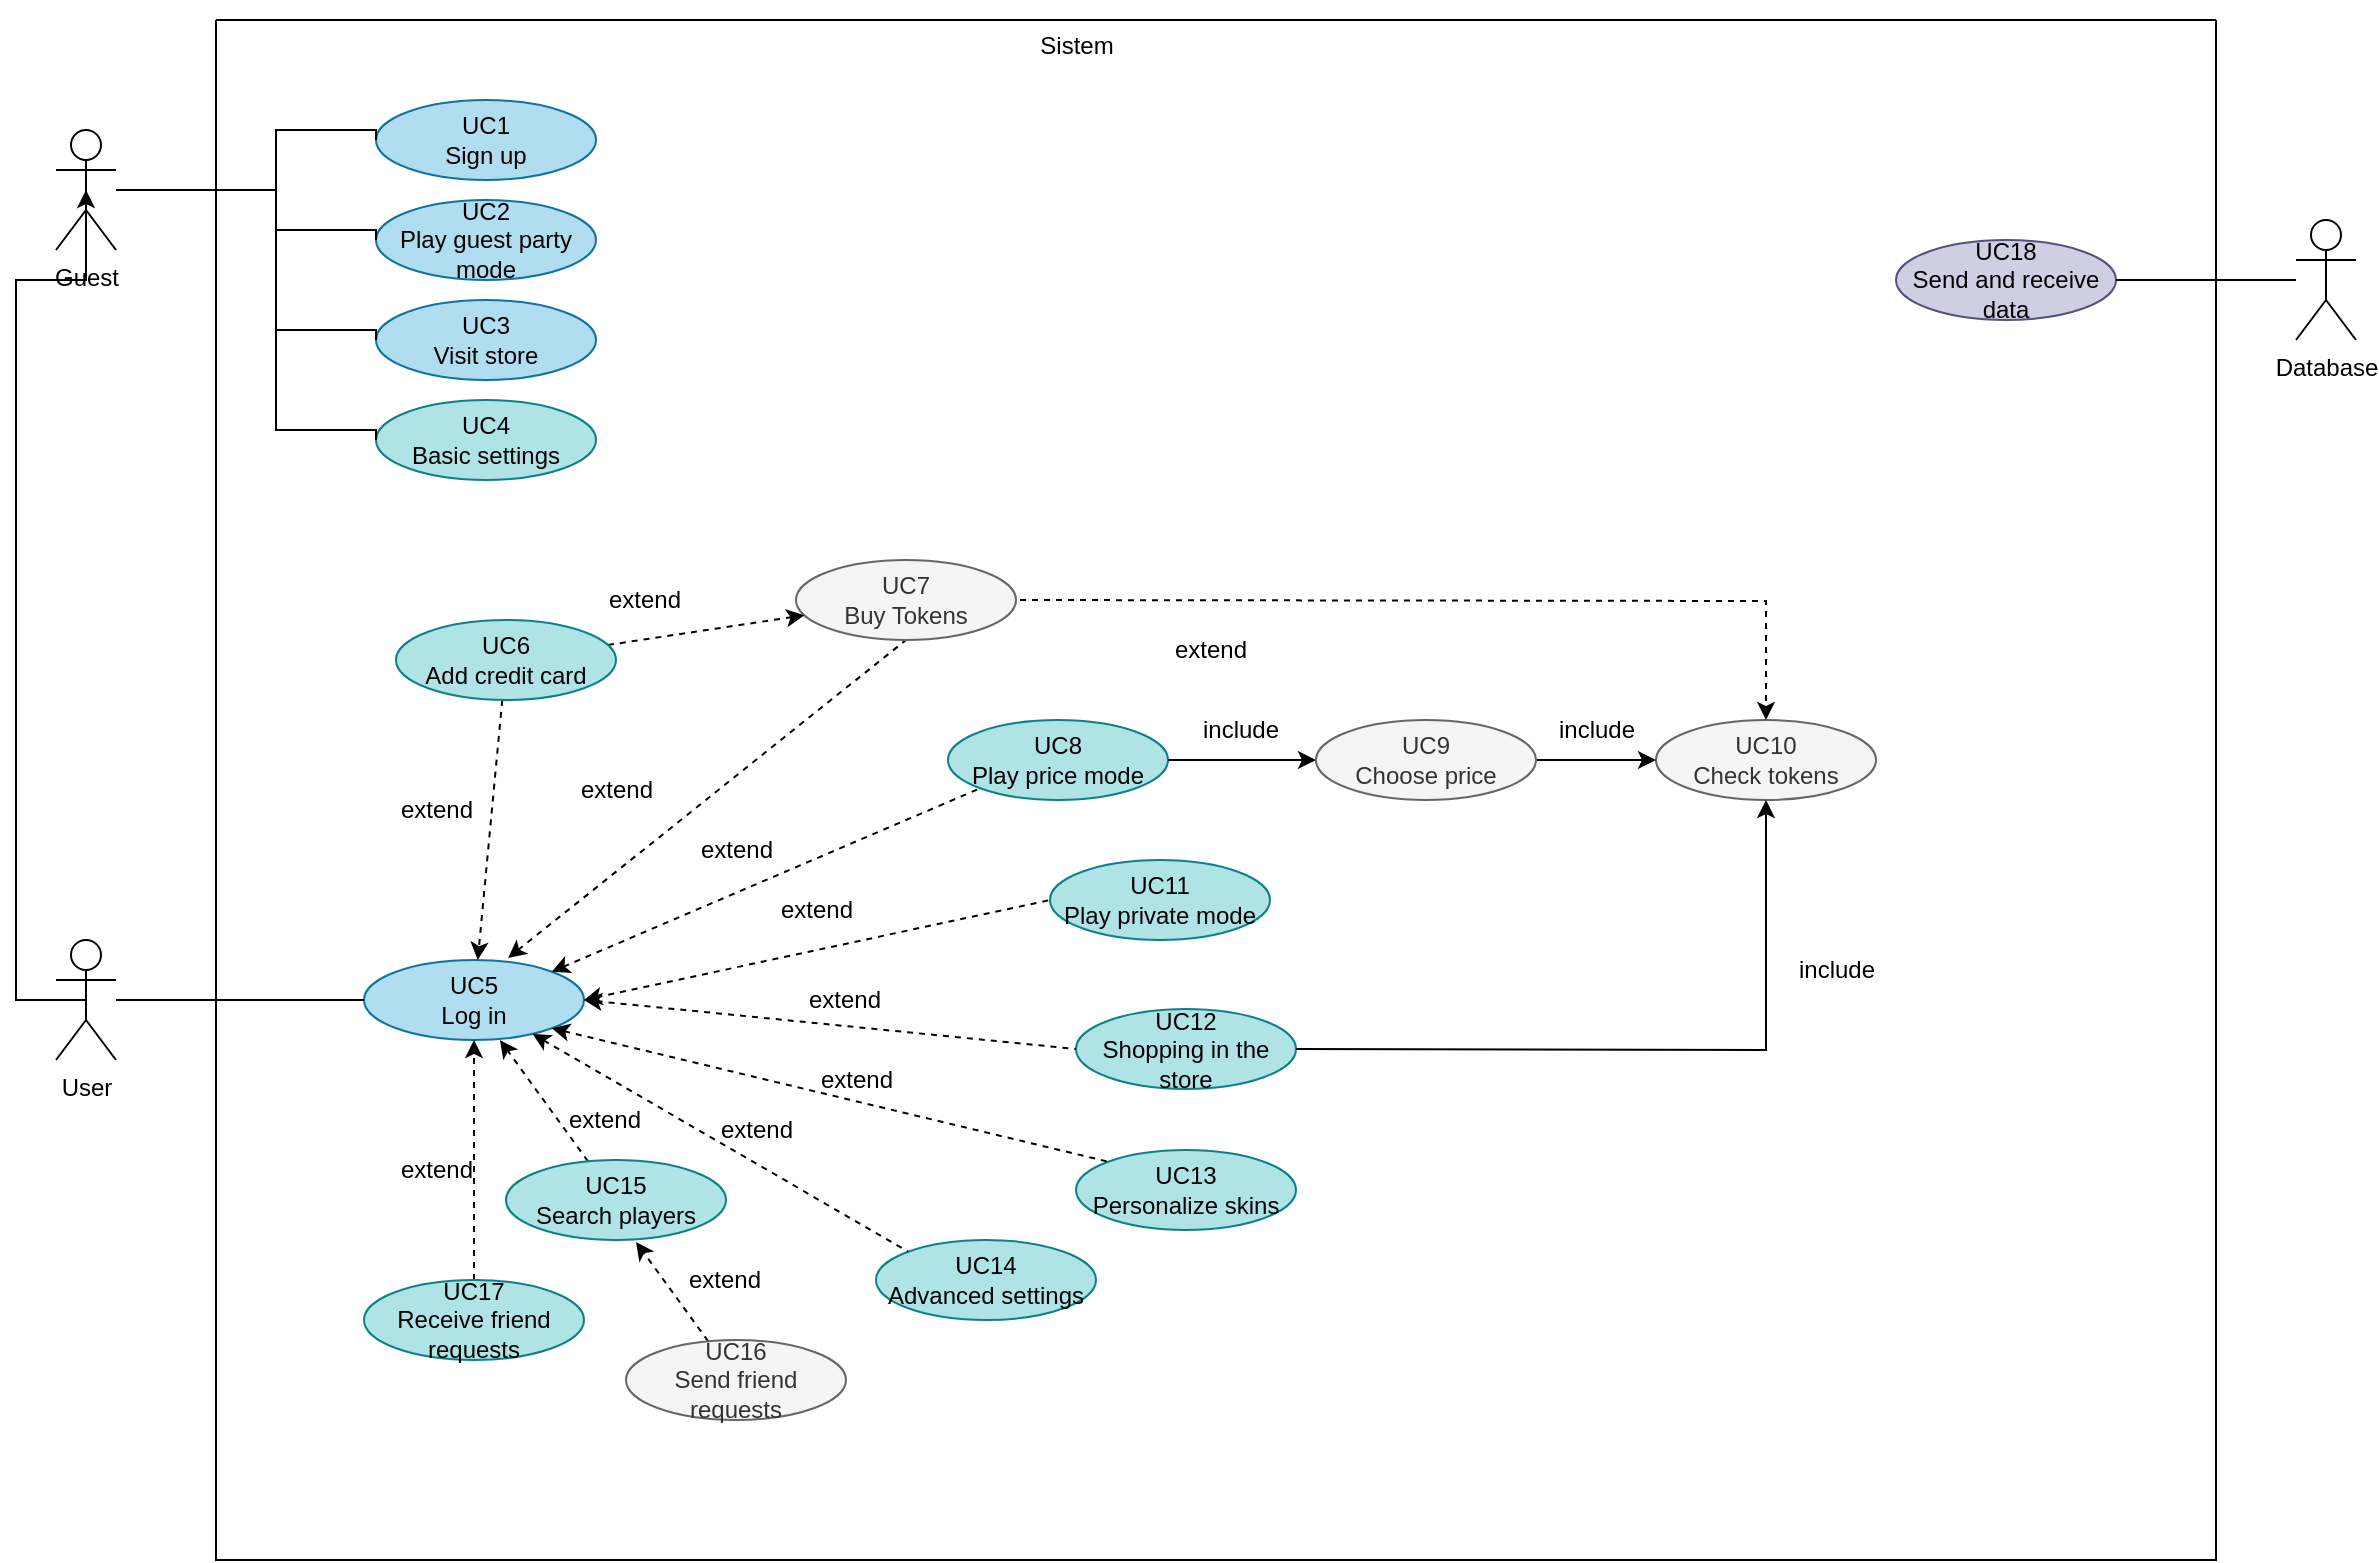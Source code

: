 <mxfile version="20.8.23" type="device"><diagram name="Página-1" id="CXJXlOiOrODaM3HMHi4I"><mxGraphModel dx="2247" dy="998" grid="1" gridSize="10" guides="1" tooltips="1" connect="1" arrows="1" fold="1" page="1" pageScale="1" pageWidth="827" pageHeight="1169" background="none" math="0" shadow="0"><root><mxCell id="0"/><mxCell id="1" parent="0"/><mxCell id="282KxaGEVmYwGQcS04Fb-1" value="" style="swimlane;startSize=0;rounded=0;labelBackgroundColor=none;" parent="1" vertex="1"><mxGeometry x="130" y="70" width="1000" height="770" as="geometry"/></mxCell><mxCell id="282KxaGEVmYwGQcS04Fb-3" value="UC5&lt;br&gt;Log in" style="ellipse;whiteSpace=wrap;html=1;rounded=0;labelBackgroundColor=none;fillColor=#b1ddf0;strokeColor=#10739e;" parent="282KxaGEVmYwGQcS04Fb-1" vertex="1"><mxGeometry x="74" y="470" width="110" height="40" as="geometry"/></mxCell><mxCell id="282KxaGEVmYwGQcS04Fb-14" value="UC18&lt;br&gt;Send and receive data" style="ellipse;whiteSpace=wrap;html=1;rounded=0;labelBackgroundColor=none;fillColor=#d0cee2;strokeColor=#56517e;" parent="282KxaGEVmYwGQcS04Fb-1" vertex="1"><mxGeometry x="840" y="110" width="110" height="40" as="geometry"/></mxCell><mxCell id="V3-tlpa_SD0hHTbS8woX-7" value="UC1&lt;br&gt;Sign up" style="ellipse;whiteSpace=wrap;html=1;rounded=0;labelBackgroundColor=none;fillColor=#b1ddf0;strokeColor=#10739e;" parent="282KxaGEVmYwGQcS04Fb-1" vertex="1"><mxGeometry x="80" y="40" width="110" height="40" as="geometry"/></mxCell><mxCell id="-MapfWKm76I0NRb1GSsC-2" value="UC8&lt;br&gt;Play price mode" style="ellipse;whiteSpace=wrap;html=1;rounded=0;labelBackgroundColor=none;fillColor=#b0e3e6;strokeColor=#0e8088;" parent="282KxaGEVmYwGQcS04Fb-1" vertex="1"><mxGeometry x="366" y="350" width="110" height="40" as="geometry"/></mxCell><mxCell id="-MapfWKm76I0NRb1GSsC-8" value="UC2&lt;br&gt;Play guest party mode" style="ellipse;whiteSpace=wrap;html=1;rounded=0;labelBackgroundColor=none;fillColor=#b1ddf0;strokeColor=#10739e;" parent="282KxaGEVmYwGQcS04Fb-1" vertex="1"><mxGeometry x="80" y="90" width="110" height="40" as="geometry"/></mxCell><mxCell id="-MapfWKm76I0NRb1GSsC-17" value="extend" style="text;html=1;align=center;verticalAlign=middle;resizable=0;points=[];autosize=1;strokeColor=none;fillColor=none;rounded=0;labelBackgroundColor=none;" parent="282KxaGEVmYwGQcS04Fb-1" vertex="1"><mxGeometry x="270.0" y="430" width="60" height="30" as="geometry"/></mxCell><mxCell id="-MapfWKm76I0NRb1GSsC-20" value="" style="endArrow=none;html=1;rounded=0;entryX=0;entryY=0.5;entryDx=0;entryDy=0;exitX=1;exitY=0.5;exitDx=0;exitDy=0;endFill=0;startArrow=classic;startFill=1;dashed=1;labelBackgroundColor=none;fontColor=default;" parent="282KxaGEVmYwGQcS04Fb-1" source="282KxaGEVmYwGQcS04Fb-3" target="-MapfWKm76I0NRb1GSsC-19" edge="1"><mxGeometry width="50" height="50" relative="1" as="geometry"><mxPoint x="364" y="436" as="sourcePoint"/><mxPoint x="442" y="380" as="targetPoint"/></mxGeometry></mxCell><mxCell id="-MapfWKm76I0NRb1GSsC-22" value="UC3&lt;br&gt;Visit store" style="ellipse;whiteSpace=wrap;html=1;rounded=0;labelBackgroundColor=none;fillColor=#b1ddf0;strokeColor=#10739e;" parent="282KxaGEVmYwGQcS04Fb-1" vertex="1"><mxGeometry x="80" y="140" width="110" height="40" as="geometry"/></mxCell><mxCell id="-MapfWKm76I0NRb1GSsC-24" value="UC4&lt;br&gt;&lt;div&gt;Basic settings&lt;/div&gt;" style="ellipse;whiteSpace=wrap;html=1;rounded=0;labelBackgroundColor=none;fillColor=#b0e3e6;strokeColor=#0e8088;" parent="282KxaGEVmYwGQcS04Fb-1" vertex="1"><mxGeometry x="80" y="190" width="110" height="40" as="geometry"/></mxCell><mxCell id="-MapfWKm76I0NRb1GSsC-29" value="extend" style="text;html=1;align=center;verticalAlign=middle;resizable=0;points=[];autosize=1;strokeColor=none;fillColor=none;rounded=0;labelBackgroundColor=none;" parent="282KxaGEVmYwGQcS04Fb-1" vertex="1"><mxGeometry x="240.0" y="540" width="60" height="30" as="geometry"/></mxCell><mxCell id="-MapfWKm76I0NRb1GSsC-59" value="UC12&lt;br&gt;Shopping in the store" style="ellipse;whiteSpace=wrap;html=1;rounded=0;labelBackgroundColor=none;fillColor=#b0e3e6;strokeColor=#0e8088;" parent="282KxaGEVmYwGQcS04Fb-1" vertex="1"><mxGeometry x="430" y="494.5" width="110" height="40" as="geometry"/></mxCell><mxCell id="-MapfWKm76I0NRb1GSsC-19" value="UC11&lt;br&gt;Play private mode" style="ellipse;whiteSpace=wrap;html=1;rounded=0;labelBackgroundColor=none;fillColor=#b0e3e6;strokeColor=#0e8088;" parent="282KxaGEVmYwGQcS04Fb-1" vertex="1"><mxGeometry x="417" y="420" width="110" height="40" as="geometry"/></mxCell><mxCell id="-MapfWKm76I0NRb1GSsC-68" value="" style="endArrow=none;dashed=1;html=1;rounded=0;exitX=1;exitY=0.5;exitDx=0;exitDy=0;entryX=0;entryY=0.5;entryDx=0;entryDy=0;startArrow=classic;startFill=1;labelBackgroundColor=none;fontColor=default;" parent="282KxaGEVmYwGQcS04Fb-1" source="282KxaGEVmYwGQcS04Fb-3" target="-MapfWKm76I0NRb1GSsC-59" edge="1"><mxGeometry width="50" height="50" relative="1" as="geometry"><mxPoint x="178" y="474" as="sourcePoint"/><mxPoint x="290" y="510" as="targetPoint"/></mxGeometry></mxCell><mxCell id="-MapfWKm76I0NRb1GSsC-70" value="extend" style="text;html=1;align=center;verticalAlign=middle;resizable=0;points=[];autosize=1;strokeColor=none;fillColor=none;rounded=0;labelBackgroundColor=none;" parent="282KxaGEVmYwGQcS04Fb-1" vertex="1"><mxGeometry x="284.0" y="475" width="60" height="30" as="geometry"/></mxCell><mxCell id="-MapfWKm76I0NRb1GSsC-72" value="" style="endArrow=none;html=1;rounded=0;entryX=0.5;entryY=1;entryDx=0;entryDy=0;exitX=0.655;exitY=-0.025;exitDx=0;exitDy=0;endFill=0;startArrow=classic;startFill=1;dashed=1;labelBackgroundColor=none;fontColor=default;exitPerimeter=0;" parent="282KxaGEVmYwGQcS04Fb-1" source="282KxaGEVmYwGQcS04Fb-3" target="twNPBn67qFv9ujp4u98W-33" edge="1"><mxGeometry width="50" height="50" relative="1" as="geometry"><mxPoint x="335" y="200" as="sourcePoint"/><mxPoint x="129" y="385" as="targetPoint"/></mxGeometry></mxCell><mxCell id="-MapfWKm76I0NRb1GSsC-73" value="" style="endArrow=none;html=1;rounded=0;entryX=0;entryY=1;entryDx=0;entryDy=0;endFill=0;startArrow=classic;startFill=1;dashed=1;exitX=1;exitY=0;exitDx=0;exitDy=0;labelBackgroundColor=none;fontColor=default;" parent="282KxaGEVmYwGQcS04Fb-1" source="282KxaGEVmYwGQcS04Fb-3" target="-MapfWKm76I0NRb1GSsC-2" edge="1"><mxGeometry width="50" height="50" relative="1" as="geometry"><mxPoint x="180" y="490" as="sourcePoint"/><mxPoint x="496" y="230" as="targetPoint"/></mxGeometry></mxCell><mxCell id="2" value="UC13&lt;br&gt;Personalize skins" style="ellipse;whiteSpace=wrap;html=1;rounded=0;labelBackgroundColor=none;fillColor=#b0e3e6;strokeColor=#0e8088;" parent="282KxaGEVmYwGQcS04Fb-1" vertex="1"><mxGeometry x="430" y="565" width="110" height="40" as="geometry"/></mxCell><mxCell id="4" value="" style="endArrow=none;dashed=1;html=1;rounded=0;exitX=1;exitY=1;exitDx=0;exitDy=0;entryX=0;entryY=0;entryDx=0;entryDy=0;startArrow=classic;startFill=1;labelBackgroundColor=none;fontColor=default;" parent="282KxaGEVmYwGQcS04Fb-1" source="282KxaGEVmYwGQcS04Fb-3" target="2" edge="1"><mxGeometry width="50" height="50" relative="1" as="geometry"><mxPoint x="194" y="500" as="sourcePoint"/><mxPoint x="345" y="550" as="targetPoint"/></mxGeometry></mxCell><mxCell id="5" value="extend" style="text;html=1;align=center;verticalAlign=middle;resizable=0;points=[];autosize=1;strokeColor=none;fillColor=none;rounded=0;labelBackgroundColor=none;" parent="282KxaGEVmYwGQcS04Fb-1" vertex="1"><mxGeometry x="290.0" y="515" width="60" height="30" as="geometry"/></mxCell><mxCell id="6" value="&lt;font face=&quot;Helvetica&quot;&gt;&lt;span style=&quot;font-size: 12px;&quot;&gt;Sistem&lt;/span&gt;&lt;/font&gt;" style="text;html=1;align=center;verticalAlign=middle;resizable=0;points=[];autosize=1;strokeColor=none;fillColor=none;fontSize=20;fontFamily=Architects Daughter;hachureGap=4;fontSource=https%3A%2F%2Ffonts.googleapis.com%2Fcss%3Ffamily%3DArchitects%2BDaughter;rounded=0;labelBackgroundColor=none;" parent="282KxaGEVmYwGQcS04Fb-1" vertex="1"><mxGeometry x="400" y="-10" width="60" height="40" as="geometry"/></mxCell><mxCell id="8" value="UC10&lt;br&gt;Check tokens" style="ellipse;whiteSpace=wrap;html=1;rounded=0;labelBackgroundColor=none;fillColor=#f5f5f5;fontColor=#333333;strokeColor=#666666;" parent="282KxaGEVmYwGQcS04Fb-1" vertex="1"><mxGeometry x="720" y="350" width="110" height="40" as="geometry"/></mxCell><mxCell id="9" value="extend" style="text;html=1;align=center;verticalAlign=middle;resizable=0;points=[];autosize=1;strokeColor=none;fillColor=none;rounded=0;labelBackgroundColor=none;" parent="282KxaGEVmYwGQcS04Fb-1" vertex="1"><mxGeometry x="230.0" y="400" width="60" height="30" as="geometry"/></mxCell><mxCell id="10" value="extend" style="text;html=1;align=center;verticalAlign=middle;resizable=0;points=[];autosize=1;strokeColor=none;fillColor=none;rounded=0;labelBackgroundColor=none;" parent="282KxaGEVmYwGQcS04Fb-1" vertex="1"><mxGeometry x="80.0" y="380" width="60" height="30" as="geometry"/></mxCell><mxCell id="11" value="" style="endArrow=classic;html=1;hachureGap=4;fontFamily=Architects Daughter;fontSource=https%3A%2F%2Ffonts.googleapis.com%2Fcss%3Ffamily%3DArchitects%2BDaughter;fontSize=16;exitX=1;exitY=0.5;exitDx=0;exitDy=0;rounded=0;labelBackgroundColor=none;fontColor=default;" parent="282KxaGEVmYwGQcS04Fb-1" source="-MapfWKm76I0NRb1GSsC-2" edge="1"><mxGeometry width="50" height="50" relative="1" as="geometry"><mxPoint x="332" y="360" as="sourcePoint"/><mxPoint x="550" y="370" as="targetPoint"/></mxGeometry></mxCell><mxCell id="14" value="include" style="text;html=1;align=center;verticalAlign=middle;resizable=0;points=[];autosize=1;strokeColor=none;fillColor=none;rounded=0;labelBackgroundColor=none;" parent="282KxaGEVmYwGQcS04Fb-1" vertex="1"><mxGeometry x="482.0" y="340" width="60" height="30" as="geometry"/></mxCell><mxCell id="26" value="" style="endArrow=none;html=1;rounded=0;entryX=1;entryY=0.5;entryDx=0;entryDy=0;exitX=0.5;exitY=1;exitDx=0;exitDy=0;endFill=0;startArrow=classic;startFill=1;labelBackgroundColor=none;fontColor=default;" parent="282KxaGEVmYwGQcS04Fb-1" source="8" target="-MapfWKm76I0NRb1GSsC-59" edge="1"><mxGeometry width="50" height="50" relative="1" as="geometry"><mxPoint x="642" y="410" as="sourcePoint"/><mxPoint x="562" y="540" as="targetPoint"/><Array as="points"><mxPoint x="775" y="515"/></Array></mxGeometry></mxCell><mxCell id="27" value="include" style="text;html=1;align=center;verticalAlign=middle;resizable=0;points=[];autosize=1;strokeColor=none;fillColor=none;rounded=0;labelBackgroundColor=none;" parent="282KxaGEVmYwGQcS04Fb-1" vertex="1"><mxGeometry x="780" y="460" width="60" height="30" as="geometry"/></mxCell><mxCell id="28" value="UC14&lt;br&gt;Advanced settings" style="ellipse;whiteSpace=wrap;html=1;rounded=0;labelBackgroundColor=none;fillColor=#b0e3e6;strokeColor=#0e8088;" parent="282KxaGEVmYwGQcS04Fb-1" vertex="1"><mxGeometry x="330" y="610" width="110" height="40" as="geometry"/></mxCell><mxCell id="29" value="" style="endArrow=none;dashed=1;html=1;rounded=0;entryX=0;entryY=0;entryDx=0;entryDy=0;startArrow=classic;startFill=1;labelBackgroundColor=none;fontColor=default;" parent="282KxaGEVmYwGQcS04Fb-1" source="282KxaGEVmYwGQcS04Fb-3" target="28" edge="1"><mxGeometry width="50" height="50" relative="1" as="geometry"><mxPoint x="177.891" y="514.142" as="sourcePoint"/><mxPoint x="356.109" y="605.858" as="targetPoint"/></mxGeometry></mxCell><mxCell id="twNPBn67qFv9ujp4u98W-35" style="edgeStyle=orthogonalEdgeStyle;rounded=0;orthogonalLoop=1;jettySize=auto;html=1;dashed=1;" edge="1" parent="282KxaGEVmYwGQcS04Fb-1" target="8"><mxGeometry relative="1" as="geometry"><mxPoint x="402" y="290" as="sourcePoint"/></mxGeometry></mxCell><mxCell id="twNPBn67qFv9ujp4u98W-33" value="&lt;div&gt;UC7&lt;br&gt;&lt;/div&gt;&lt;div&gt;Buy Tokens&lt;/div&gt;" style="ellipse;whiteSpace=wrap;html=1;rounded=0;labelBackgroundColor=none;fillColor=#f5f5f5;fontColor=#333333;strokeColor=#666666;" vertex="1" parent="282KxaGEVmYwGQcS04Fb-1"><mxGeometry x="290" y="270" width="110" height="40" as="geometry"/></mxCell><mxCell id="twNPBn67qFv9ujp4u98W-36" value="extend" style="text;html=1;align=center;verticalAlign=middle;resizable=0;points=[];autosize=1;strokeColor=none;fillColor=none;rounded=0;labelBackgroundColor=none;" vertex="1" parent="282KxaGEVmYwGQcS04Fb-1"><mxGeometry x="467" y="300" width="60" height="30" as="geometry"/></mxCell><mxCell id="twNPBn67qFv9ujp4u98W-37" style="rounded=0;orthogonalLoop=1;jettySize=auto;html=1;dashed=1;" edge="1" parent="282KxaGEVmYwGQcS04Fb-1" source="33" target="282KxaGEVmYwGQcS04Fb-3"><mxGeometry relative="1" as="geometry"/></mxCell><mxCell id="twNPBn67qFv9ujp4u98W-39" style="rounded=0;orthogonalLoop=1;jettySize=auto;html=1;dashed=1;" edge="1" parent="282KxaGEVmYwGQcS04Fb-1" source="33" target="twNPBn67qFv9ujp4u98W-33"><mxGeometry relative="1" as="geometry"/></mxCell><mxCell id="33" value="UC6&lt;br&gt;Add credit card" style="ellipse;whiteSpace=wrap;html=1;rounded=0;labelBackgroundColor=none;fillColor=#b0e3e6;strokeColor=#0e8088;" parent="282KxaGEVmYwGQcS04Fb-1" vertex="1"><mxGeometry x="90" y="300" width="110" height="40" as="geometry"/></mxCell><mxCell id="twNPBn67qFv9ujp4u98W-38" value="extend" style="text;html=1;align=center;verticalAlign=middle;resizable=0;points=[];autosize=1;strokeColor=none;fillColor=none;rounded=0;labelBackgroundColor=none;" vertex="1" parent="282KxaGEVmYwGQcS04Fb-1"><mxGeometry x="170.0" y="370" width="60" height="30" as="geometry"/></mxCell><mxCell id="twNPBn67qFv9ujp4u98W-40" value="extend" style="text;html=1;align=center;verticalAlign=middle;resizable=0;points=[];autosize=1;strokeColor=none;fillColor=none;rounded=0;labelBackgroundColor=none;" vertex="1" parent="282KxaGEVmYwGQcS04Fb-1"><mxGeometry x="184.0" y="275" width="60" height="30" as="geometry"/></mxCell><mxCell id="twNPBn67qFv9ujp4u98W-42" style="edgeStyle=none;rounded=0;orthogonalLoop=1;jettySize=auto;html=1;entryX=0;entryY=0.5;entryDx=0;entryDy=0;" edge="1" parent="282KxaGEVmYwGQcS04Fb-1" source="twNPBn67qFv9ujp4u98W-41" target="8"><mxGeometry relative="1" as="geometry"/></mxCell><mxCell id="twNPBn67qFv9ujp4u98W-41" value="&lt;div&gt;UC9&lt;/div&gt;&lt;div&gt;Choose price&lt;/div&gt;" style="ellipse;whiteSpace=wrap;html=1;rounded=0;labelBackgroundColor=none;fillColor=#f5f5f5;fontColor=#333333;strokeColor=#666666;" vertex="1" parent="282KxaGEVmYwGQcS04Fb-1"><mxGeometry x="550" y="350" width="110" height="40" as="geometry"/></mxCell><mxCell id="twNPBn67qFv9ujp4u98W-43" value="include" style="text;html=1;align=center;verticalAlign=middle;resizable=0;points=[];autosize=1;strokeColor=none;fillColor=none;rounded=0;labelBackgroundColor=none;" vertex="1" parent="282KxaGEVmYwGQcS04Fb-1"><mxGeometry x="660" y="340" width="60" height="30" as="geometry"/></mxCell><mxCell id="twNPBn67qFv9ujp4u98W-49" style="edgeStyle=none;rounded=0;orthogonalLoop=1;jettySize=auto;html=1;entryX=0.591;entryY=1.025;entryDx=0;entryDy=0;dashed=1;entryPerimeter=0;" edge="1" parent="282KxaGEVmYwGQcS04Fb-1" source="twNPBn67qFv9ujp4u98W-45" target="twNPBn67qFv9ujp4u98W-46"><mxGeometry relative="1" as="geometry"/></mxCell><mxCell id="twNPBn67qFv9ujp4u98W-45" value="UC16&lt;br&gt;Send friend requests" style="ellipse;whiteSpace=wrap;html=1;rounded=0;labelBackgroundColor=none;fillColor=#f5f5f5;strokeColor=#666666;fontColor=#333333;" vertex="1" parent="282KxaGEVmYwGQcS04Fb-1"><mxGeometry x="205" y="660" width="110" height="40" as="geometry"/></mxCell><mxCell id="twNPBn67qFv9ujp4u98W-47" style="edgeStyle=none;rounded=0;orthogonalLoop=1;jettySize=auto;html=1;entryX=0.618;entryY=1;entryDx=0;entryDy=0;entryPerimeter=0;dashed=1;" edge="1" parent="282KxaGEVmYwGQcS04Fb-1" source="twNPBn67qFv9ujp4u98W-46" target="282KxaGEVmYwGQcS04Fb-3"><mxGeometry relative="1" as="geometry"/></mxCell><mxCell id="twNPBn67qFv9ujp4u98W-46" value="UC15&lt;br&gt;Search players" style="ellipse;whiteSpace=wrap;html=1;rounded=0;labelBackgroundColor=none;fillColor=#b0e3e6;strokeColor=#0e8088;" vertex="1" parent="282KxaGEVmYwGQcS04Fb-1"><mxGeometry x="145" y="570" width="110" height="40" as="geometry"/></mxCell><mxCell id="twNPBn67qFv9ujp4u98W-48" value="extend" style="text;html=1;align=center;verticalAlign=middle;resizable=0;points=[];autosize=1;strokeColor=none;fillColor=none;rounded=0;labelBackgroundColor=none;" vertex="1" parent="282KxaGEVmYwGQcS04Fb-1"><mxGeometry x="164.0" y="535" width="60" height="30" as="geometry"/></mxCell><mxCell id="twNPBn67qFv9ujp4u98W-50" value="extend" style="text;html=1;align=center;verticalAlign=middle;resizable=0;points=[];autosize=1;strokeColor=none;fillColor=none;rounded=0;labelBackgroundColor=none;" vertex="1" parent="282KxaGEVmYwGQcS04Fb-1"><mxGeometry x="224.0" y="615" width="60" height="30" as="geometry"/></mxCell><mxCell id="twNPBn67qFv9ujp4u98W-52" style="edgeStyle=none;rounded=0;orthogonalLoop=1;jettySize=auto;html=1;entryX=0.5;entryY=1;entryDx=0;entryDy=0;dashed=1;" edge="1" parent="282KxaGEVmYwGQcS04Fb-1" source="twNPBn67qFv9ujp4u98W-51" target="282KxaGEVmYwGQcS04Fb-3"><mxGeometry relative="1" as="geometry"/></mxCell><mxCell id="twNPBn67qFv9ujp4u98W-51" value="&lt;div&gt;UC17&lt;/div&gt;&lt;div&gt;Receive friend requests&lt;/div&gt;" style="ellipse;whiteSpace=wrap;html=1;rounded=0;labelBackgroundColor=none;fillColor=#b0e3e6;strokeColor=#0e8088;" vertex="1" parent="282KxaGEVmYwGQcS04Fb-1"><mxGeometry x="74" y="630" width="110" height="40" as="geometry"/></mxCell><mxCell id="twNPBn67qFv9ujp4u98W-53" value="extend" style="text;html=1;align=center;verticalAlign=middle;resizable=0;points=[];autosize=1;strokeColor=none;fillColor=none;rounded=0;labelBackgroundColor=none;" vertex="1" parent="282KxaGEVmYwGQcS04Fb-1"><mxGeometry x="80.0" y="560" width="60" height="30" as="geometry"/></mxCell><mxCell id="-MapfWKm76I0NRb1GSsC-5" style="edgeStyle=orthogonalEdgeStyle;rounded=0;orthogonalLoop=1;jettySize=auto;html=1;entryX=0.5;entryY=0.5;entryDx=0;entryDy=0;entryPerimeter=0;exitX=0.5;exitY=0.5;exitDx=0;exitDy=0;exitPerimeter=0;labelBackgroundColor=none;fontColor=default;" parent="1" source="282KxaGEVmYwGQcS04Fb-2" target="-MapfWKm76I0NRb1GSsC-4" edge="1"><mxGeometry relative="1" as="geometry"><Array as="points"><mxPoint x="30" y="560"/><mxPoint x="30" y="200"/></Array></mxGeometry></mxCell><mxCell id="-MapfWKm76I0NRb1GSsC-7" style="edgeStyle=orthogonalEdgeStyle;rounded=0;orthogonalLoop=1;jettySize=auto;html=1;entryX=0;entryY=0.5;entryDx=0;entryDy=0;endArrow=none;endFill=0;labelBackgroundColor=none;fontColor=default;" parent="1" source="282KxaGEVmYwGQcS04Fb-2" target="282KxaGEVmYwGQcS04Fb-3" edge="1"><mxGeometry relative="1" as="geometry"/></mxCell><mxCell id="282KxaGEVmYwGQcS04Fb-2" value="User" style="shape=umlActor;verticalLabelPosition=bottom;verticalAlign=top;html=1;outlineConnect=0;rounded=0;labelBackgroundColor=none;" parent="1" vertex="1"><mxGeometry x="50" y="530" width="30" height="60" as="geometry"/></mxCell><mxCell id="282KxaGEVmYwGQcS04Fb-15" style="edgeStyle=orthogonalEdgeStyle;rounded=0;orthogonalLoop=1;jettySize=auto;html=1;entryX=1;entryY=0.5;entryDx=0;entryDy=0;endArrow=none;endFill=0;labelBackgroundColor=none;fontColor=default;" parent="1" source="282KxaGEVmYwGQcS04Fb-13" target="282KxaGEVmYwGQcS04Fb-14" edge="1"><mxGeometry relative="1" as="geometry"/></mxCell><mxCell id="282KxaGEVmYwGQcS04Fb-13" value="Database" style="shape=umlActor;verticalLabelPosition=bottom;verticalAlign=top;html=1;outlineConnect=0;rounded=0;labelBackgroundColor=none;" parent="1" vertex="1"><mxGeometry x="1170" y="170" width="30" height="60" as="geometry"/></mxCell><mxCell id="-MapfWKm76I0NRb1GSsC-6" style="edgeStyle=orthogonalEdgeStyle;rounded=0;orthogonalLoop=1;jettySize=auto;html=1;entryX=0;entryY=0.5;entryDx=0;entryDy=0;endArrow=none;endFill=0;labelBackgroundColor=none;fontColor=default;" parent="1" source="-MapfWKm76I0NRb1GSsC-4" target="V3-tlpa_SD0hHTbS8woX-7" edge="1"><mxGeometry relative="1" as="geometry"><Array as="points"><mxPoint x="160" y="155"/><mxPoint x="160" y="125"/></Array></mxGeometry></mxCell><mxCell id="-MapfWKm76I0NRb1GSsC-9" style="edgeStyle=orthogonalEdgeStyle;rounded=0;orthogonalLoop=1;jettySize=auto;html=1;entryX=0;entryY=0.5;entryDx=0;entryDy=0;endArrow=none;endFill=0;labelBackgroundColor=none;fontColor=default;" parent="1" source="-MapfWKm76I0NRb1GSsC-4" target="-MapfWKm76I0NRb1GSsC-8" edge="1"><mxGeometry relative="1" as="geometry"><Array as="points"><mxPoint x="160" y="155"/><mxPoint x="160" y="175"/></Array></mxGeometry></mxCell><mxCell id="-MapfWKm76I0NRb1GSsC-23" style="edgeStyle=orthogonalEdgeStyle;rounded=0;orthogonalLoop=1;jettySize=auto;html=1;entryX=0;entryY=0.5;entryDx=0;entryDy=0;endArrow=none;endFill=0;labelBackgroundColor=none;fontColor=default;" parent="1" source="-MapfWKm76I0NRb1GSsC-4" target="-MapfWKm76I0NRb1GSsC-22" edge="1"><mxGeometry relative="1" as="geometry"><Array as="points"><mxPoint x="160" y="155"/><mxPoint x="160" y="225"/></Array></mxGeometry></mxCell><mxCell id="-MapfWKm76I0NRb1GSsC-25" style="edgeStyle=orthogonalEdgeStyle;rounded=0;orthogonalLoop=1;jettySize=auto;html=1;entryX=0;entryY=0.5;entryDx=0;entryDy=0;endArrow=none;endFill=0;labelBackgroundColor=none;fontColor=default;" parent="1" source="-MapfWKm76I0NRb1GSsC-4" target="-MapfWKm76I0NRb1GSsC-24" edge="1"><mxGeometry relative="1" as="geometry"><Array as="points"><mxPoint x="160" y="155"/><mxPoint x="160" y="275"/></Array></mxGeometry></mxCell><mxCell id="-MapfWKm76I0NRb1GSsC-4" value="Guest" style="shape=umlActor;verticalLabelPosition=bottom;verticalAlign=top;html=1;outlineConnect=0;rounded=0;labelBackgroundColor=none;" parent="1" vertex="1"><mxGeometry x="50" y="125" width="30" height="60" as="geometry"/></mxCell></root></mxGraphModel></diagram></mxfile>